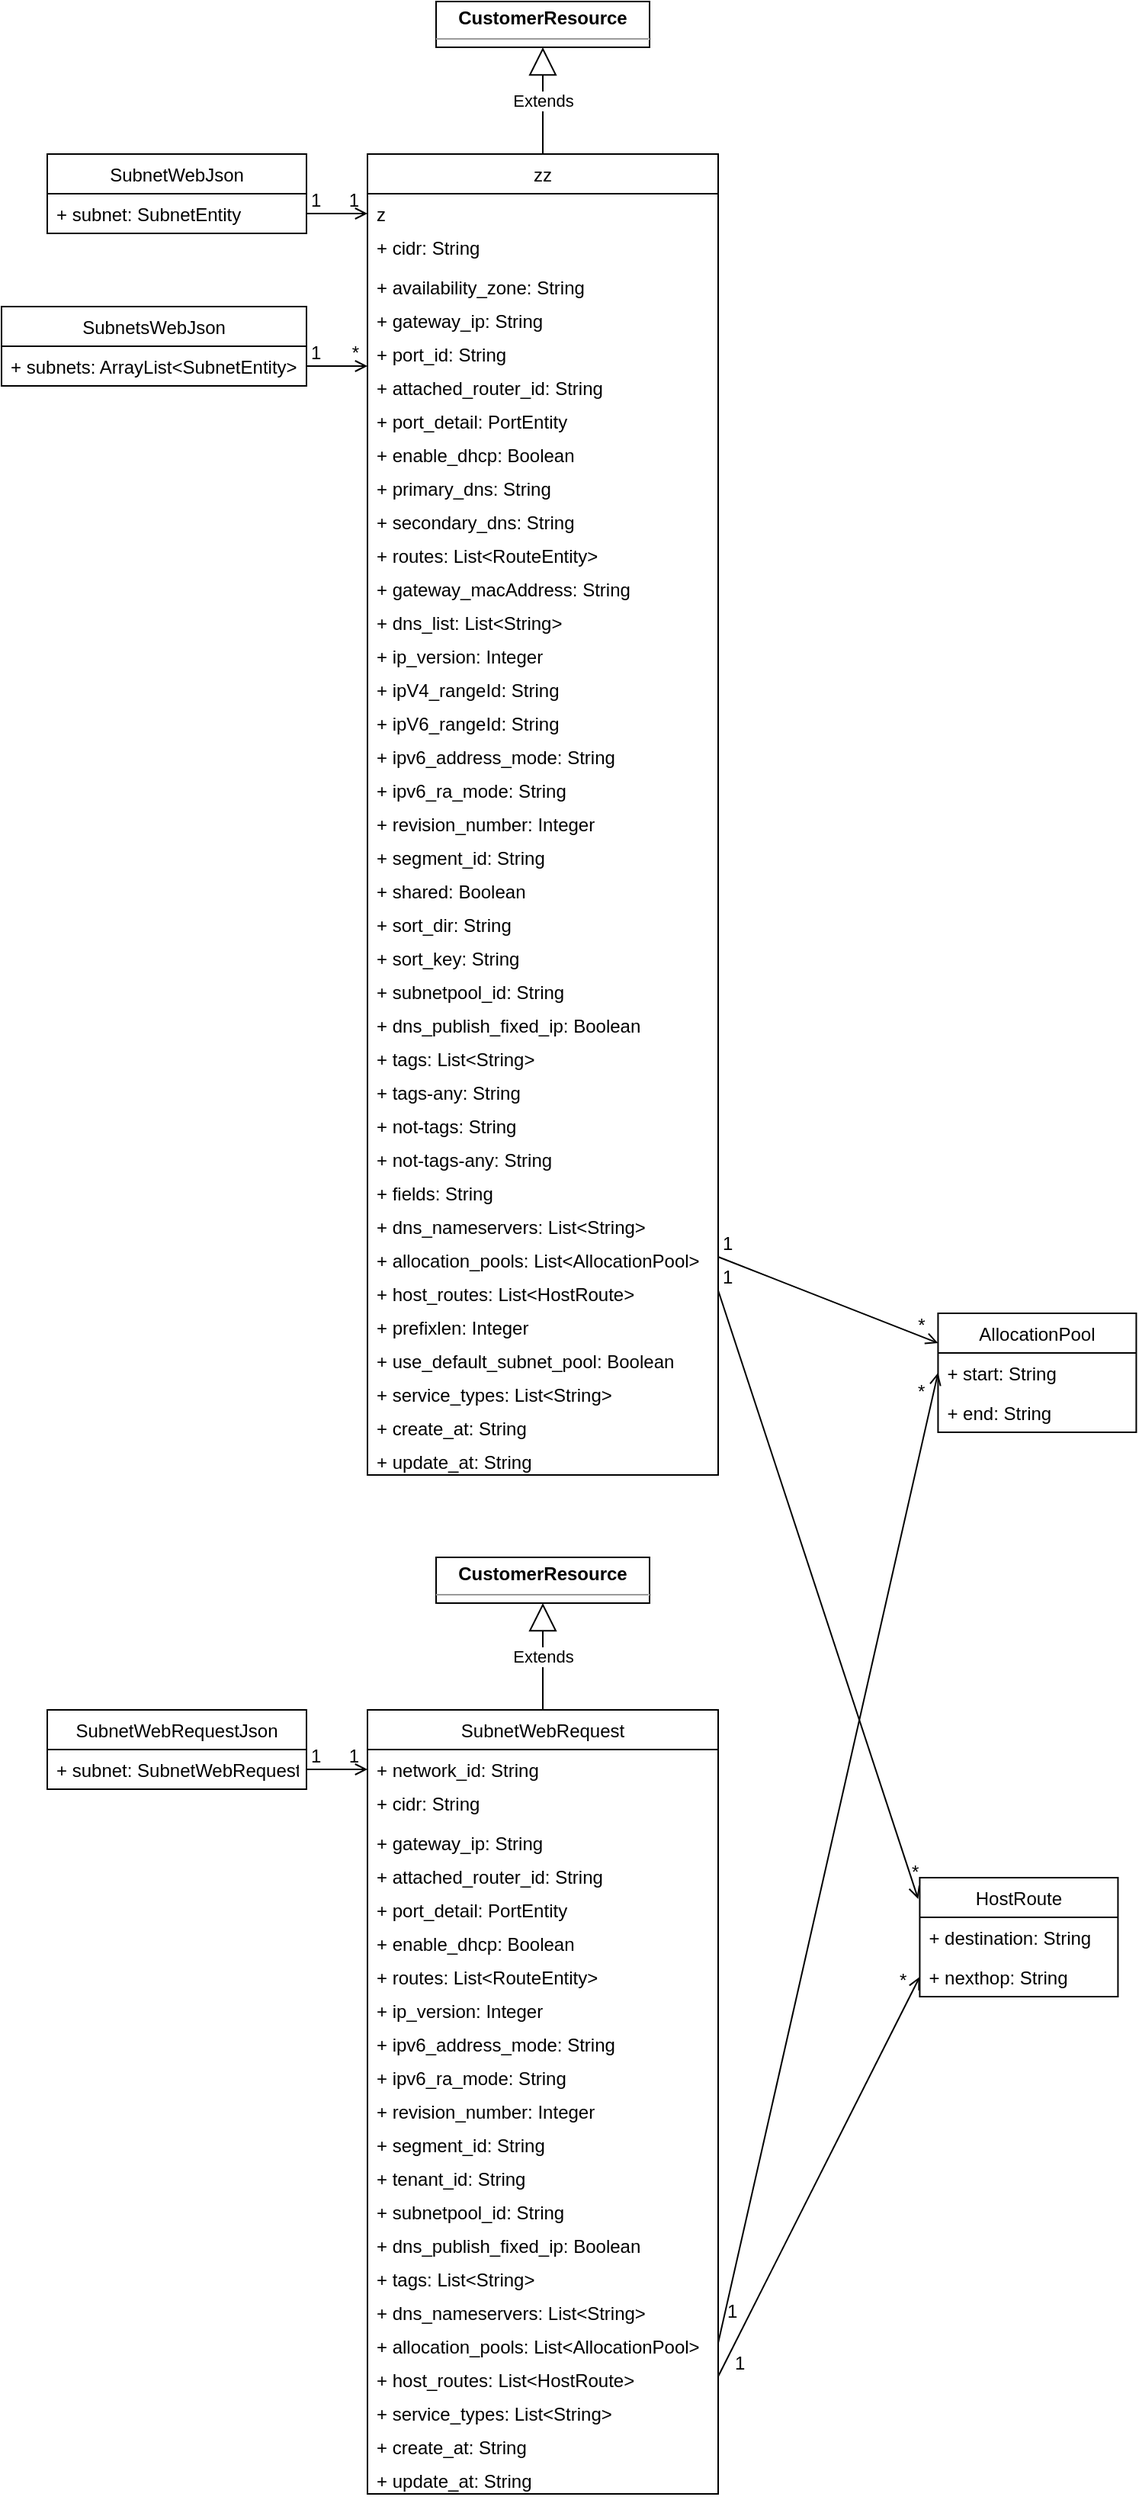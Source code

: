 <mxfile version="13.8.7" type="github">
  <diagram id="juzcoO5aMXoIAjG5bAuT" name="Page-1">
    <mxGraphModel dx="728" dy="665" grid="1" gridSize="10" guides="1" tooltips="1" connect="1" arrows="1" fold="1" page="1" pageScale="1" pageWidth="850" pageHeight="1100" math="0" shadow="0">
      <root>
        <mxCell id="0" />
        <mxCell id="1" parent="0" />
        <mxCell id="K4UiaTiZzuQG-6o3cde9-1" value="zz" style="swimlane;fontStyle=0;childLayout=stackLayout;horizontal=1;startSize=26;fillColor=none;horizontalStack=0;resizeParent=1;resizeParentMax=0;resizeLast=0;collapsible=1;marginBottom=0;" parent="1" vertex="1">
          <mxGeometry x="290" y="120" width="230" height="866" as="geometry">
            <mxRectangle x="290" y="120" width="80" height="26" as="alternateBounds" />
          </mxGeometry>
        </mxCell>
        <mxCell id="K4UiaTiZzuQG-6o3cde9-4" value="z" style="text;strokeColor=none;fillColor=none;align=left;verticalAlign=top;spacingLeft=4;spacingRight=4;overflow=hidden;rotatable=0;points=[[0,0.5],[1,0.5]];portConstraint=eastwest;" parent="K4UiaTiZzuQG-6o3cde9-1" vertex="1">
          <mxGeometry y="26" width="230" height="22" as="geometry" />
        </mxCell>
        <mxCell id="K4UiaTiZzuQG-6o3cde9-2" value="+ cidr: String" style="text;strokeColor=none;fillColor=none;align=left;verticalAlign=top;spacingLeft=4;spacingRight=4;overflow=hidden;rotatable=0;points=[[0,0.5],[1,0.5]];portConstraint=eastwest;" parent="K4UiaTiZzuQG-6o3cde9-1" vertex="1">
          <mxGeometry y="48" width="230" height="26" as="geometry" />
        </mxCell>
        <mxCell id="K4UiaTiZzuQG-6o3cde9-18" value="+ availability_zone: String&#xa;" style="text;strokeColor=none;fillColor=none;align=left;verticalAlign=top;spacingLeft=4;spacingRight=4;overflow=hidden;rotatable=0;points=[[0,0.5],[1,0.5]];portConstraint=eastwest;" parent="K4UiaTiZzuQG-6o3cde9-1" vertex="1">
          <mxGeometry y="74" width="230" height="22" as="geometry" />
        </mxCell>
        <mxCell id="K4UiaTiZzuQG-6o3cde9-17" value="+ gateway_ip: String&#xa;" style="text;strokeColor=none;fillColor=none;align=left;verticalAlign=top;spacingLeft=4;spacingRight=4;overflow=hidden;rotatable=0;points=[[0,0.5],[1,0.5]];portConstraint=eastwest;" parent="K4UiaTiZzuQG-6o3cde9-1" vertex="1">
          <mxGeometry y="96" width="230" height="22" as="geometry" />
        </mxCell>
        <mxCell id="K4UiaTiZzuQG-6o3cde9-5" value="+ port_id: String&#xa;" style="text;strokeColor=none;fillColor=none;align=left;verticalAlign=top;spacingLeft=4;spacingRight=4;overflow=hidden;rotatable=0;points=[[0,0.5],[1,0.5]];portConstraint=eastwest;" parent="K4UiaTiZzuQG-6o3cde9-1" vertex="1">
          <mxGeometry y="118" width="230" height="22" as="geometry" />
        </mxCell>
        <mxCell id="K4UiaTiZzuQG-6o3cde9-6" value="+ attached_router_id: String&#xa;" style="text;strokeColor=none;fillColor=none;align=left;verticalAlign=top;spacingLeft=4;spacingRight=4;overflow=hidden;rotatable=0;points=[[0,0.5],[1,0.5]];portConstraint=eastwest;" parent="K4UiaTiZzuQG-6o3cde9-1" vertex="1">
          <mxGeometry y="140" width="230" height="22" as="geometry" />
        </mxCell>
        <mxCell id="K4UiaTiZzuQG-6o3cde9-7" value="+ port_detail: PortEntity&#xa;" style="text;strokeColor=none;fillColor=none;align=left;verticalAlign=top;spacingLeft=4;spacingRight=4;overflow=hidden;rotatable=0;points=[[0,0.5],[1,0.5]];portConstraint=eastwest;" parent="K4UiaTiZzuQG-6o3cde9-1" vertex="1">
          <mxGeometry y="162" width="230" height="22" as="geometry" />
        </mxCell>
        <mxCell id="K4UiaTiZzuQG-6o3cde9-19" value="+ enable_dhcp: Boolean&#xa;" style="text;strokeColor=none;fillColor=none;align=left;verticalAlign=top;spacingLeft=4;spacingRight=4;overflow=hidden;rotatable=0;points=[[0,0.5],[1,0.5]];portConstraint=eastwest;" parent="K4UiaTiZzuQG-6o3cde9-1" vertex="1">
          <mxGeometry y="184" width="230" height="22" as="geometry" />
        </mxCell>
        <mxCell id="K4UiaTiZzuQG-6o3cde9-8" value="+ primary_dns: String&#xa;" style="text;strokeColor=none;fillColor=none;align=left;verticalAlign=top;spacingLeft=4;spacingRight=4;overflow=hidden;rotatable=0;points=[[0,0.5],[1,0.5]];portConstraint=eastwest;" parent="K4UiaTiZzuQG-6o3cde9-1" vertex="1">
          <mxGeometry y="206" width="230" height="22" as="geometry" />
        </mxCell>
        <mxCell id="K4UiaTiZzuQG-6o3cde9-9" value="+ secondary_dns: String&#xa;" style="text;strokeColor=none;fillColor=none;align=left;verticalAlign=top;spacingLeft=4;spacingRight=4;overflow=hidden;rotatable=0;points=[[0,0.5],[1,0.5]];portConstraint=eastwest;" parent="K4UiaTiZzuQG-6o3cde9-1" vertex="1">
          <mxGeometry y="228" width="230" height="22" as="geometry" />
        </mxCell>
        <mxCell id="K4UiaTiZzuQG-6o3cde9-10" value="+ routes: List&lt;RouteEntity&gt;&#xa;" style="text;strokeColor=none;fillColor=none;align=left;verticalAlign=top;spacingLeft=4;spacingRight=4;overflow=hidden;rotatable=0;points=[[0,0.5],[1,0.5]];portConstraint=eastwest;" parent="K4UiaTiZzuQG-6o3cde9-1" vertex="1">
          <mxGeometry y="250" width="230" height="22" as="geometry" />
        </mxCell>
        <mxCell id="K4UiaTiZzuQG-6o3cde9-11" value="+ gateway_macAddress: String&#xa;" style="text;strokeColor=none;fillColor=none;align=left;verticalAlign=top;spacingLeft=4;spacingRight=4;overflow=hidden;rotatable=0;points=[[0,0.5],[1,0.5]];portConstraint=eastwest;" parent="K4UiaTiZzuQG-6o3cde9-1" vertex="1">
          <mxGeometry y="272" width="230" height="22" as="geometry" />
        </mxCell>
        <mxCell id="K4UiaTiZzuQG-6o3cde9-12" value="+ dns_list: List&lt;String&gt;" style="text;strokeColor=none;fillColor=none;align=left;verticalAlign=top;spacingLeft=4;spacingRight=4;overflow=hidden;rotatable=0;points=[[0,0.5],[1,0.5]];portConstraint=eastwest;" parent="K4UiaTiZzuQG-6o3cde9-1" vertex="1">
          <mxGeometry y="294" width="230" height="22" as="geometry" />
        </mxCell>
        <mxCell id="K4UiaTiZzuQG-6o3cde9-13" value="+ ip_version: Integer&#xa;" style="text;strokeColor=none;fillColor=none;align=left;verticalAlign=top;spacingLeft=4;spacingRight=4;overflow=hidden;rotatable=0;points=[[0,0.5],[1,0.5]];portConstraint=eastwest;" parent="K4UiaTiZzuQG-6o3cde9-1" vertex="1">
          <mxGeometry y="316" width="230" height="22" as="geometry" />
        </mxCell>
        <mxCell id="K4UiaTiZzuQG-6o3cde9-14" value="+ ipV4_rangeId: String&#xa;" style="text;strokeColor=none;fillColor=none;align=left;verticalAlign=top;spacingLeft=4;spacingRight=4;overflow=hidden;rotatable=0;points=[[0,0.5],[1,0.5]];portConstraint=eastwest;" parent="K4UiaTiZzuQG-6o3cde9-1" vertex="1">
          <mxGeometry y="338" width="230" height="22" as="geometry" />
        </mxCell>
        <mxCell id="K4UiaTiZzuQG-6o3cde9-15" value="+ ipV6_rangeId: String&#xa;" style="text;strokeColor=none;fillColor=none;align=left;verticalAlign=top;spacingLeft=4;spacingRight=4;overflow=hidden;rotatable=0;points=[[0,0.5],[1,0.5]];portConstraint=eastwest;" parent="K4UiaTiZzuQG-6o3cde9-1" vertex="1">
          <mxGeometry y="360" width="230" height="22" as="geometry" />
        </mxCell>
        <mxCell id="K4UiaTiZzuQG-6o3cde9-16" value="+ ipv6_address_mode: String&#xa;" style="text;strokeColor=none;fillColor=none;align=left;verticalAlign=top;spacingLeft=4;spacingRight=4;overflow=hidden;rotatable=0;points=[[0,0.5],[1,0.5]];portConstraint=eastwest;" parent="K4UiaTiZzuQG-6o3cde9-1" vertex="1">
          <mxGeometry y="382" width="230" height="22" as="geometry" />
        </mxCell>
        <mxCell id="K4UiaTiZzuQG-6o3cde9-20" value="+ ipv6_ra_mode: String&#xa;" style="text;strokeColor=none;fillColor=none;align=left;verticalAlign=top;spacingLeft=4;spacingRight=4;overflow=hidden;rotatable=0;points=[[0,0.5],[1,0.5]];portConstraint=eastwest;" parent="K4UiaTiZzuQG-6o3cde9-1" vertex="1">
          <mxGeometry y="404" width="230" height="22" as="geometry" />
        </mxCell>
        <mxCell id="K4UiaTiZzuQG-6o3cde9-21" value="+ revision_number: Integer&#xa;" style="text;strokeColor=none;fillColor=none;align=left;verticalAlign=top;spacingLeft=4;spacingRight=4;overflow=hidden;rotatable=0;points=[[0,0.5],[1,0.5]];portConstraint=eastwest;" parent="K4UiaTiZzuQG-6o3cde9-1" vertex="1">
          <mxGeometry y="426" width="230" height="22" as="geometry" />
        </mxCell>
        <mxCell id="K4UiaTiZzuQG-6o3cde9-26" value="+ segment_id: String&#xa;" style="text;strokeColor=none;fillColor=none;align=left;verticalAlign=top;spacingLeft=4;spacingRight=4;overflow=hidden;rotatable=0;points=[[0,0.5],[1,0.5]];portConstraint=eastwest;" parent="K4UiaTiZzuQG-6o3cde9-1" vertex="1">
          <mxGeometry y="448" width="230" height="22" as="geometry" />
        </mxCell>
        <mxCell id="K4UiaTiZzuQG-6o3cde9-25" value="+ shared: Boolean&#xa;" style="text;strokeColor=none;fillColor=none;align=left;verticalAlign=top;spacingLeft=4;spacingRight=4;overflow=hidden;rotatable=0;points=[[0,0.5],[1,0.5]];portConstraint=eastwest;" parent="K4UiaTiZzuQG-6o3cde9-1" vertex="1">
          <mxGeometry y="470" width="230" height="22" as="geometry" />
        </mxCell>
        <mxCell id="K4UiaTiZzuQG-6o3cde9-27" value="+ sort_dir: String" style="text;strokeColor=none;fillColor=none;align=left;verticalAlign=top;spacingLeft=4;spacingRight=4;overflow=hidden;rotatable=0;points=[[0,0.5],[1,0.5]];portConstraint=eastwest;" parent="K4UiaTiZzuQG-6o3cde9-1" vertex="1">
          <mxGeometry y="492" width="230" height="22" as="geometry" />
        </mxCell>
        <mxCell id="xZllou36-TDd7HDFL2I0-1" value="+ sort_key: String" style="text;strokeColor=none;fillColor=none;align=left;verticalAlign=top;spacingLeft=4;spacingRight=4;overflow=hidden;rotatable=0;points=[[0,0.5],[1,0.5]];portConstraint=eastwest;" vertex="1" parent="K4UiaTiZzuQG-6o3cde9-1">
          <mxGeometry y="514" width="230" height="22" as="geometry" />
        </mxCell>
        <mxCell id="K4UiaTiZzuQG-6o3cde9-28" value="+ subnetpool_id: String" style="text;strokeColor=none;fillColor=none;align=left;verticalAlign=top;spacingLeft=4;spacingRight=4;overflow=hidden;rotatable=0;points=[[0,0.5],[1,0.5]];portConstraint=eastwest;" parent="K4UiaTiZzuQG-6o3cde9-1" vertex="1">
          <mxGeometry y="536" width="230" height="22" as="geometry" />
        </mxCell>
        <mxCell id="xZllou36-TDd7HDFL2I0-2" value="+ dns_publish_fixed_ip: Boolean&#xa;" style="text;strokeColor=none;fillColor=none;align=left;verticalAlign=top;spacingLeft=4;spacingRight=4;overflow=hidden;rotatable=0;points=[[0,0.5],[1,0.5]];portConstraint=eastwest;" vertex="1" parent="K4UiaTiZzuQG-6o3cde9-1">
          <mxGeometry y="558" width="230" height="22" as="geometry" />
        </mxCell>
        <mxCell id="K4UiaTiZzuQG-6o3cde9-22" value="+ tags: List&lt;String&gt;&#xa;" style="text;strokeColor=none;fillColor=none;align=left;verticalAlign=top;spacingLeft=4;spacingRight=4;overflow=hidden;rotatable=0;points=[[0,0.5],[1,0.5]];portConstraint=eastwest;" parent="K4UiaTiZzuQG-6o3cde9-1" vertex="1">
          <mxGeometry y="580" width="230" height="22" as="geometry" />
        </mxCell>
        <mxCell id="xZllou36-TDd7HDFL2I0-3" value="+ tags-any: String&#xa;" style="text;strokeColor=none;fillColor=none;align=left;verticalAlign=top;spacingLeft=4;spacingRight=4;overflow=hidden;rotatable=0;points=[[0,0.5],[1,0.5]];portConstraint=eastwest;" vertex="1" parent="K4UiaTiZzuQG-6o3cde9-1">
          <mxGeometry y="602" width="230" height="22" as="geometry" />
        </mxCell>
        <mxCell id="xZllou36-TDd7HDFL2I0-4" value="+ not-tags: String&#xa;" style="text;strokeColor=none;fillColor=none;align=left;verticalAlign=top;spacingLeft=4;spacingRight=4;overflow=hidden;rotatable=0;points=[[0,0.5],[1,0.5]];portConstraint=eastwest;" vertex="1" parent="K4UiaTiZzuQG-6o3cde9-1">
          <mxGeometry y="624" width="230" height="22" as="geometry" />
        </mxCell>
        <mxCell id="xZllou36-TDd7HDFL2I0-5" value="+ not-tags-any: String&#xa;" style="text;strokeColor=none;fillColor=none;align=left;verticalAlign=top;spacingLeft=4;spacingRight=4;overflow=hidden;rotatable=0;points=[[0,0.5],[1,0.5]];portConstraint=eastwest;" vertex="1" parent="K4UiaTiZzuQG-6o3cde9-1">
          <mxGeometry y="646" width="230" height="22" as="geometry" />
        </mxCell>
        <mxCell id="xZllou36-TDd7HDFL2I0-6" value="+ fields: String&#xa;" style="text;strokeColor=none;fillColor=none;align=left;verticalAlign=top;spacingLeft=4;spacingRight=4;overflow=hidden;rotatable=0;points=[[0,0.5],[1,0.5]];portConstraint=eastwest;" vertex="1" parent="K4UiaTiZzuQG-6o3cde9-1">
          <mxGeometry y="668" width="230" height="22" as="geometry" />
        </mxCell>
        <mxCell id="xZllou36-TDd7HDFL2I0-7" value="+ dns_nameservers: List&lt;String&gt;&#xa;" style="text;strokeColor=none;fillColor=none;align=left;verticalAlign=top;spacingLeft=4;spacingRight=4;overflow=hidden;rotatable=0;points=[[0,0.5],[1,0.5]];portConstraint=eastwest;" vertex="1" parent="K4UiaTiZzuQG-6o3cde9-1">
          <mxGeometry y="690" width="230" height="22" as="geometry" />
        </mxCell>
        <mxCell id="xZllou36-TDd7HDFL2I0-8" value="+ allocation_pools: List&lt;AllocationPool&gt;&#xa;" style="text;strokeColor=none;fillColor=none;align=left;verticalAlign=top;spacingLeft=4;spacingRight=4;overflow=hidden;rotatable=0;points=[[0,0.5],[1,0.5]];portConstraint=eastwest;" vertex="1" parent="K4UiaTiZzuQG-6o3cde9-1">
          <mxGeometry y="712" width="230" height="22" as="geometry" />
        </mxCell>
        <mxCell id="xZllou36-TDd7HDFL2I0-9" value="+ host_routes: List&lt;HostRoute&gt;&#xa;" style="text;strokeColor=none;fillColor=none;align=left;verticalAlign=top;spacingLeft=4;spacingRight=4;overflow=hidden;rotatable=0;points=[[0,0.5],[1,0.5]];portConstraint=eastwest;" vertex="1" parent="K4UiaTiZzuQG-6o3cde9-1">
          <mxGeometry y="734" width="230" height="22" as="geometry" />
        </mxCell>
        <mxCell id="xZllou36-TDd7HDFL2I0-10" value="+ prefixlen: Integer&#xa;" style="text;strokeColor=none;fillColor=none;align=left;verticalAlign=top;spacingLeft=4;spacingRight=4;overflow=hidden;rotatable=0;points=[[0,0.5],[1,0.5]];portConstraint=eastwest;" vertex="1" parent="K4UiaTiZzuQG-6o3cde9-1">
          <mxGeometry y="756" width="230" height="22" as="geometry" />
        </mxCell>
        <mxCell id="xZllou36-TDd7HDFL2I0-11" value="+ use_default_subnet_pool: Boolean&#xa;" style="text;strokeColor=none;fillColor=none;align=left;verticalAlign=top;spacingLeft=4;spacingRight=4;overflow=hidden;rotatable=0;points=[[0,0.5],[1,0.5]];portConstraint=eastwest;" vertex="1" parent="K4UiaTiZzuQG-6o3cde9-1">
          <mxGeometry y="778" width="230" height="22" as="geometry" />
        </mxCell>
        <mxCell id="xZllou36-TDd7HDFL2I0-12" value="+ service_types: List&lt;String&gt;&#xa;" style="text;strokeColor=none;fillColor=none;align=left;verticalAlign=top;spacingLeft=4;spacingRight=4;overflow=hidden;rotatable=0;points=[[0,0.5],[1,0.5]];portConstraint=eastwest;" vertex="1" parent="K4UiaTiZzuQG-6o3cde9-1">
          <mxGeometry y="800" width="230" height="22" as="geometry" />
        </mxCell>
        <mxCell id="K4UiaTiZzuQG-6o3cde9-23" value="+ create_at: String&#xa;" style="text;strokeColor=none;fillColor=none;align=left;verticalAlign=top;spacingLeft=4;spacingRight=4;overflow=hidden;rotatable=0;points=[[0,0.5],[1,0.5]];portConstraint=eastwest;" parent="K4UiaTiZzuQG-6o3cde9-1" vertex="1">
          <mxGeometry y="822" width="230" height="22" as="geometry" />
        </mxCell>
        <mxCell id="K4UiaTiZzuQG-6o3cde9-24" value="+ update_at: String&#xa;" style="text;strokeColor=none;fillColor=none;align=left;verticalAlign=top;spacingLeft=4;spacingRight=4;overflow=hidden;rotatable=0;points=[[0,0.5],[1,0.5]];portConstraint=eastwest;" parent="K4UiaTiZzuQG-6o3cde9-1" vertex="1">
          <mxGeometry y="844" width="230" height="22" as="geometry" />
        </mxCell>
        <mxCell id="K4UiaTiZzuQG-6o3cde9-29" value="AllocationPool" style="swimlane;fontStyle=0;childLayout=stackLayout;horizontal=1;startSize=26;fillColor=none;horizontalStack=0;resizeParent=1;resizeParentMax=0;resizeLast=0;collapsible=1;marginBottom=0;" parent="1" vertex="1">
          <mxGeometry x="664.21" y="880" width="130" height="78" as="geometry">
            <mxRectangle x="530" y="300" width="130" height="26" as="alternateBounds" />
          </mxGeometry>
        </mxCell>
        <mxCell id="K4UiaTiZzuQG-6o3cde9-30" value="+ start: String" style="text;strokeColor=none;fillColor=none;align=left;verticalAlign=top;spacingLeft=4;spacingRight=4;overflow=hidden;rotatable=0;points=[[0,0.5],[1,0.5]];portConstraint=eastwest;" parent="K4UiaTiZzuQG-6o3cde9-29" vertex="1">
          <mxGeometry y="26" width="130" height="26" as="geometry" />
        </mxCell>
        <mxCell id="K4UiaTiZzuQG-6o3cde9-31" value="+ end: String" style="text;strokeColor=none;fillColor=none;align=left;verticalAlign=top;spacingLeft=4;spacingRight=4;overflow=hidden;rotatable=0;points=[[0,0.5],[1,0.5]];portConstraint=eastwest;" parent="K4UiaTiZzuQG-6o3cde9-29" vertex="1">
          <mxGeometry y="52" width="130" height="26" as="geometry" />
        </mxCell>
        <mxCell id="K4UiaTiZzuQG-6o3cde9-33" value="Extends" style="endArrow=block;endSize=16;endFill=0;html=1;exitX=0.5;exitY=0;exitDx=0;exitDy=0;entryX=0.5;entryY=1;entryDx=0;entryDy=0;" parent="1" source="K4UiaTiZzuQG-6o3cde9-1" edge="1" target="K4UiaTiZzuQG-6o3cde9-47">
          <mxGeometry width="160" relative="1" as="geometry">
            <mxPoint x="300" y="30" as="sourcePoint" />
            <mxPoint x="405" y="40" as="targetPoint" />
          </mxGeometry>
        </mxCell>
        <mxCell id="K4UiaTiZzuQG-6o3cde9-37" value="SubnetWebJson" style="swimlane;fontStyle=0;childLayout=stackLayout;horizontal=1;startSize=26;fillColor=none;horizontalStack=0;resizeParent=1;resizeParentMax=0;resizeLast=0;collapsible=1;marginBottom=0;" parent="1" vertex="1">
          <mxGeometry x="80" y="120" width="170" height="52" as="geometry" />
        </mxCell>
        <mxCell id="K4UiaTiZzuQG-6o3cde9-38" value="+ subnet: SubnetEntity" style="text;strokeColor=none;fillColor=none;align=left;verticalAlign=top;spacingLeft=4;spacingRight=4;overflow=hidden;rotatable=0;points=[[0,0.5],[1,0.5]];portConstraint=eastwest;" parent="K4UiaTiZzuQG-6o3cde9-37" vertex="1">
          <mxGeometry y="26" width="170" height="26" as="geometry" />
        </mxCell>
        <mxCell id="K4UiaTiZzuQG-6o3cde9-39" value="" style="endArrow=open;shadow=0;strokeWidth=1;rounded=0;endFill=1;edgeStyle=elbowEdgeStyle;elbow=vertical;" parent="1" source="K4UiaTiZzuQG-6o3cde9-38" target="K4UiaTiZzuQG-6o3cde9-1" edge="1">
          <mxGeometry x="0.5" y="41" relative="1" as="geometry">
            <mxPoint x="160" y="200" as="sourcePoint" />
            <mxPoint x="260" y="200" as="targetPoint" />
            <mxPoint x="-40" y="32" as="offset" />
            <Array as="points">
              <mxPoint x="260" y="159" />
              <mxPoint x="250" y="180" />
              <mxPoint x="270" y="159" />
              <mxPoint x="260" y="139" />
              <mxPoint x="280" y="85" />
            </Array>
          </mxGeometry>
        </mxCell>
        <mxCell id="K4UiaTiZzuQG-6o3cde9-40" value="1" style="resizable=0;align=left;verticalAlign=bottom;labelBackgroundColor=none;fontSize=12;" parent="K4UiaTiZzuQG-6o3cde9-39" connectable="0" vertex="1">
          <mxGeometry x="-1" relative="1" as="geometry">
            <mxPoint x="1" as="offset" />
          </mxGeometry>
        </mxCell>
        <mxCell id="K4UiaTiZzuQG-6o3cde9-41" value="1" style="resizable=0;align=right;verticalAlign=bottom;labelBackgroundColor=none;fontSize=12;" parent="K4UiaTiZzuQG-6o3cde9-39" connectable="0" vertex="1">
          <mxGeometry x="1" relative="1" as="geometry">
            <mxPoint x="-4" as="offset" />
          </mxGeometry>
        </mxCell>
        <mxCell id="K4UiaTiZzuQG-6o3cde9-47" value="&lt;p style=&quot;margin: 0px ; margin-top: 4px ; text-align: center&quot;&gt;&lt;b&gt;CustomerResource&lt;/b&gt;&lt;/p&gt;&lt;hr size=&quot;1&quot;&gt;&lt;div style=&quot;height: 2px&quot;&gt;&lt;/div&gt;" style="verticalAlign=top;align=left;overflow=fill;fontSize=12;fontFamily=Helvetica;html=1;" parent="1" vertex="1">
          <mxGeometry x="335" y="20" width="140" height="30" as="geometry" />
        </mxCell>
        <mxCell id="K4UiaTiZzuQG-6o3cde9-48" value="SubnetsWebJson" style="swimlane;fontStyle=0;childLayout=stackLayout;horizontal=1;startSize=26;fillColor=none;horizontalStack=0;resizeParent=1;resizeParentMax=0;resizeLast=0;collapsible=1;marginBottom=0;" parent="1" vertex="1">
          <mxGeometry x="50" y="220" width="200" height="52" as="geometry" />
        </mxCell>
        <mxCell id="K4UiaTiZzuQG-6o3cde9-49" value="+ subnets: ArrayList&lt;SubnetEntity&gt;" style="text;strokeColor=none;fillColor=none;align=left;verticalAlign=top;spacingLeft=4;spacingRight=4;overflow=hidden;rotatable=0;points=[[0,0.5],[1,0.5]];portConstraint=eastwest;" parent="K4UiaTiZzuQG-6o3cde9-48" vertex="1">
          <mxGeometry y="26" width="200" height="26" as="geometry" />
        </mxCell>
        <mxCell id="xZllou36-TDd7HDFL2I0-13" value="" style="endArrow=open;shadow=0;strokeWidth=1;rounded=0;endFill=1;edgeStyle=elbowEdgeStyle;elbow=vertical;" edge="1" parent="1" source="K4UiaTiZzuQG-6o3cde9-49" target="K4UiaTiZzuQG-6o3cde9-1">
          <mxGeometry x="0.5" y="41" relative="1" as="geometry">
            <mxPoint x="260" y="169" as="sourcePoint" />
            <mxPoint x="300" y="169" as="targetPoint" />
            <mxPoint x="-40" y="32" as="offset" />
            <Array as="points">
              <mxPoint x="280" y="259" />
              <mxPoint x="260" y="190" />
              <mxPoint x="280" y="169" />
              <mxPoint x="270" y="149" />
              <mxPoint x="290" y="95" />
            </Array>
          </mxGeometry>
        </mxCell>
        <mxCell id="xZllou36-TDd7HDFL2I0-14" value="1" style="resizable=0;align=left;verticalAlign=bottom;labelBackgroundColor=none;fontSize=12;" connectable="0" vertex="1" parent="xZllou36-TDd7HDFL2I0-13">
          <mxGeometry x="-1" relative="1" as="geometry">
            <mxPoint x="1" as="offset" />
          </mxGeometry>
        </mxCell>
        <mxCell id="xZllou36-TDd7HDFL2I0-15" value="*" style="resizable=0;align=right;verticalAlign=bottom;labelBackgroundColor=none;fontSize=12;" connectable="0" vertex="1" parent="xZllou36-TDd7HDFL2I0-13">
          <mxGeometry x="1" relative="1" as="geometry">
            <mxPoint x="-4" as="offset" />
          </mxGeometry>
        </mxCell>
        <mxCell id="xZllou36-TDd7HDFL2I0-16" value="" style="endArrow=open;shadow=0;strokeWidth=1;rounded=0;endFill=1;elbow=vertical;exitX=1;exitY=0.5;exitDx=0;exitDy=0;entryX=0;entryY=0.25;entryDx=0;entryDy=0;" edge="1" parent="1" source="xZllou36-TDd7HDFL2I0-8" target="K4UiaTiZzuQG-6o3cde9-29">
          <mxGeometry x="0.5" y="41" relative="1" as="geometry">
            <mxPoint x="530" y="870" as="sourcePoint" />
            <mxPoint x="570" y="870" as="targetPoint" />
            <mxPoint x="-40" y="32" as="offset" />
          </mxGeometry>
        </mxCell>
        <mxCell id="xZllou36-TDd7HDFL2I0-17" value="1" style="resizable=0;align=left;verticalAlign=bottom;labelBackgroundColor=none;fontSize=12;" connectable="0" vertex="1" parent="xZllou36-TDd7HDFL2I0-16">
          <mxGeometry x="-1" relative="1" as="geometry">
            <mxPoint x="1" as="offset" />
          </mxGeometry>
        </mxCell>
        <mxCell id="xZllou36-TDd7HDFL2I0-18" value="*" style="resizable=0;align=right;verticalAlign=bottom;labelBackgroundColor=none;fontSize=12;" connectable="0" vertex="1" parent="xZllou36-TDd7HDFL2I0-16">
          <mxGeometry x="1" relative="1" as="geometry">
            <mxPoint x="-7" y="-3" as="offset" />
          </mxGeometry>
        </mxCell>
        <mxCell id="xZllou36-TDd7HDFL2I0-19" value="HostRoute" style="swimlane;fontStyle=0;childLayout=stackLayout;horizontal=1;startSize=26;fillColor=none;horizontalStack=0;resizeParent=1;resizeParentMax=0;resizeLast=0;collapsible=1;marginBottom=0;" vertex="1" parent="1">
          <mxGeometry x="652.21" y="1250" width="130" height="78" as="geometry">
            <mxRectangle x="530" y="300" width="130" height="26" as="alternateBounds" />
          </mxGeometry>
        </mxCell>
        <mxCell id="xZllou36-TDd7HDFL2I0-20" value="+ destination: String" style="text;strokeColor=none;fillColor=none;align=left;verticalAlign=top;spacingLeft=4;spacingRight=4;overflow=hidden;rotatable=0;points=[[0,0.5],[1,0.5]];portConstraint=eastwest;" vertex="1" parent="xZllou36-TDd7HDFL2I0-19">
          <mxGeometry y="26" width="130" height="26" as="geometry" />
        </mxCell>
        <mxCell id="xZllou36-TDd7HDFL2I0-21" value="+ nexthop: String" style="text;strokeColor=none;fillColor=none;align=left;verticalAlign=top;spacingLeft=4;spacingRight=4;overflow=hidden;rotatable=0;points=[[0,0.5],[1,0.5]];portConstraint=eastwest;" vertex="1" parent="xZllou36-TDd7HDFL2I0-19">
          <mxGeometry y="52" width="130" height="26" as="geometry" />
        </mxCell>
        <mxCell id="xZllou36-TDd7HDFL2I0-22" value="" style="endArrow=open;shadow=0;strokeWidth=1;rounded=0;endFill=1;elbow=vertical;entryX=-0.008;entryY=0.179;entryDx=0;entryDy=0;entryPerimeter=0;exitX=1;exitY=0.5;exitDx=0;exitDy=0;" edge="1" parent="1" target="xZllou36-TDd7HDFL2I0-19" source="xZllou36-TDd7HDFL2I0-9">
          <mxGeometry x="0.5" y="41" relative="1" as="geometry">
            <mxPoint x="520" y="941" as="sourcePoint" />
            <mxPoint x="570" y="968" as="targetPoint" />
            <mxPoint x="-40" y="32" as="offset" />
          </mxGeometry>
        </mxCell>
        <mxCell id="xZllou36-TDd7HDFL2I0-23" value="1" style="resizable=0;align=left;verticalAlign=bottom;labelBackgroundColor=none;fontSize=12;" connectable="0" vertex="1" parent="xZllou36-TDd7HDFL2I0-22">
          <mxGeometry x="-1" relative="1" as="geometry">
            <mxPoint x="1" as="offset" />
          </mxGeometry>
        </mxCell>
        <mxCell id="xZllou36-TDd7HDFL2I0-24" value="*" style="resizable=0;align=right;verticalAlign=bottom;labelBackgroundColor=none;fontSize=12;" connectable="0" vertex="1" parent="xZllou36-TDd7HDFL2I0-22">
          <mxGeometry x="1" relative="1" as="geometry">
            <mxPoint x="2" y="-9" as="offset" />
          </mxGeometry>
        </mxCell>
        <mxCell id="xZllou36-TDd7HDFL2I0-35" value="Extends" style="endArrow=block;endSize=16;endFill=0;html=1;exitX=0.5;exitY=0;exitDx=0;exitDy=0;entryX=0.5;entryY=1;entryDx=0;entryDy=0;" edge="1" parent="1" target="xZllou36-TDd7HDFL2I0-41">
          <mxGeometry width="160" relative="1" as="geometry">
            <mxPoint x="405" y="1140" as="sourcePoint" />
            <mxPoint x="405" y="1060" as="targetPoint" />
          </mxGeometry>
        </mxCell>
        <mxCell id="xZllou36-TDd7HDFL2I0-36" value="SubnetWebRequestJson" style="swimlane;fontStyle=0;childLayout=stackLayout;horizontal=1;startSize=26;fillColor=none;horizontalStack=0;resizeParent=1;resizeParentMax=0;resizeLast=0;collapsible=1;marginBottom=0;" vertex="1" parent="1">
          <mxGeometry x="80" y="1140" width="170" height="52" as="geometry" />
        </mxCell>
        <mxCell id="xZllou36-TDd7HDFL2I0-37" value="+ subnet: SubnetWebRequest" style="text;strokeColor=none;fillColor=none;align=left;verticalAlign=top;spacingLeft=4;spacingRight=4;overflow=hidden;rotatable=0;points=[[0,0.5],[1,0.5]];portConstraint=eastwest;" vertex="1" parent="xZllou36-TDd7HDFL2I0-36">
          <mxGeometry y="26" width="170" height="26" as="geometry" />
        </mxCell>
        <mxCell id="xZllou36-TDd7HDFL2I0-38" value="" style="endArrow=open;shadow=0;strokeWidth=1;rounded=0;endFill=1;edgeStyle=elbowEdgeStyle;elbow=vertical;" edge="1" parent="1" source="xZllou36-TDd7HDFL2I0-37">
          <mxGeometry x="0.5" y="41" relative="1" as="geometry">
            <mxPoint x="160" y="1220" as="sourcePoint" />
            <mxPoint x="290" y="1179" as="targetPoint" />
            <mxPoint x="-40" y="32" as="offset" />
            <Array as="points">
              <mxPoint x="260" y="1179" />
              <mxPoint x="250" y="1200" />
              <mxPoint x="270" y="1179" />
              <mxPoint x="260" y="1159" />
              <mxPoint x="280" y="1105" />
            </Array>
          </mxGeometry>
        </mxCell>
        <mxCell id="xZllou36-TDd7HDFL2I0-39" value="1" style="resizable=0;align=left;verticalAlign=bottom;labelBackgroundColor=none;fontSize=12;" connectable="0" vertex="1" parent="xZllou36-TDd7HDFL2I0-38">
          <mxGeometry x="-1" relative="1" as="geometry">
            <mxPoint x="1" as="offset" />
          </mxGeometry>
        </mxCell>
        <mxCell id="xZllou36-TDd7HDFL2I0-40" value="1" style="resizable=0;align=right;verticalAlign=bottom;labelBackgroundColor=none;fontSize=12;" connectable="0" vertex="1" parent="xZllou36-TDd7HDFL2I0-38">
          <mxGeometry x="1" relative="1" as="geometry">
            <mxPoint x="-4" as="offset" />
          </mxGeometry>
        </mxCell>
        <mxCell id="xZllou36-TDd7HDFL2I0-41" value="&lt;p style=&quot;margin: 0px ; margin-top: 4px ; text-align: center&quot;&gt;&lt;b&gt;CustomerResource&lt;/b&gt;&lt;/p&gt;&lt;hr size=&quot;1&quot;&gt;&lt;div style=&quot;height: 2px&quot;&gt;&lt;/div&gt;" style="verticalAlign=top;align=left;overflow=fill;fontSize=12;fontFamily=Helvetica;html=1;" vertex="1" parent="1">
          <mxGeometry x="335" y="1040" width="140" height="30" as="geometry" />
        </mxCell>
        <mxCell id="xZllou36-TDd7HDFL2I0-45" value="SubnetWebRequest" style="swimlane;fontStyle=0;childLayout=stackLayout;horizontal=1;startSize=26;fillColor=none;horizontalStack=0;resizeParent=1;resizeParentMax=0;resizeLast=0;collapsible=1;marginBottom=0;" vertex="1" parent="1">
          <mxGeometry x="290" y="1140" width="230" height="514" as="geometry">
            <mxRectangle x="290" y="120" width="80" height="26" as="alternateBounds" />
          </mxGeometry>
        </mxCell>
        <mxCell id="xZllou36-TDd7HDFL2I0-46" value="+ network_id: String&#xa;" style="text;strokeColor=none;fillColor=none;align=left;verticalAlign=top;spacingLeft=4;spacingRight=4;overflow=hidden;rotatable=0;points=[[0,0.5],[1,0.5]];portConstraint=eastwest;" vertex="1" parent="xZllou36-TDd7HDFL2I0-45">
          <mxGeometry y="26" width="230" height="22" as="geometry" />
        </mxCell>
        <mxCell id="xZllou36-TDd7HDFL2I0-47" value="+ cidr: String" style="text;strokeColor=none;fillColor=none;align=left;verticalAlign=top;spacingLeft=4;spacingRight=4;overflow=hidden;rotatable=0;points=[[0,0.5],[1,0.5]];portConstraint=eastwest;" vertex="1" parent="xZllou36-TDd7HDFL2I0-45">
          <mxGeometry y="48" width="230" height="26" as="geometry" />
        </mxCell>
        <mxCell id="xZllou36-TDd7HDFL2I0-49" value="+ gateway_ip: String&#xa;" style="text;strokeColor=none;fillColor=none;align=left;verticalAlign=top;spacingLeft=4;spacingRight=4;overflow=hidden;rotatable=0;points=[[0,0.5],[1,0.5]];portConstraint=eastwest;" vertex="1" parent="xZllou36-TDd7HDFL2I0-45">
          <mxGeometry y="74" width="230" height="22" as="geometry" />
        </mxCell>
        <mxCell id="xZllou36-TDd7HDFL2I0-51" value="+ attached_router_id: String&#xa;" style="text;strokeColor=none;fillColor=none;align=left;verticalAlign=top;spacingLeft=4;spacingRight=4;overflow=hidden;rotatable=0;points=[[0,0.5],[1,0.5]];portConstraint=eastwest;" vertex="1" parent="xZllou36-TDd7HDFL2I0-45">
          <mxGeometry y="96" width="230" height="22" as="geometry" />
        </mxCell>
        <mxCell id="xZllou36-TDd7HDFL2I0-52" value="+ port_detail: PortEntity&#xa;" style="text;strokeColor=none;fillColor=none;align=left;verticalAlign=top;spacingLeft=4;spacingRight=4;overflow=hidden;rotatable=0;points=[[0,0.5],[1,0.5]];portConstraint=eastwest;" vertex="1" parent="xZllou36-TDd7HDFL2I0-45">
          <mxGeometry y="118" width="230" height="22" as="geometry" />
        </mxCell>
        <mxCell id="xZllou36-TDd7HDFL2I0-53" value="+ enable_dhcp: Boolean&#xa;" style="text;strokeColor=none;fillColor=none;align=left;verticalAlign=top;spacingLeft=4;spacingRight=4;overflow=hidden;rotatable=0;points=[[0,0.5],[1,0.5]];portConstraint=eastwest;" vertex="1" parent="xZllou36-TDd7HDFL2I0-45">
          <mxGeometry y="140" width="230" height="22" as="geometry" />
        </mxCell>
        <mxCell id="xZllou36-TDd7HDFL2I0-56" value="+ routes: List&lt;RouteEntity&gt;&#xa;" style="text;strokeColor=none;fillColor=none;align=left;verticalAlign=top;spacingLeft=4;spacingRight=4;overflow=hidden;rotatable=0;points=[[0,0.5],[1,0.5]];portConstraint=eastwest;" vertex="1" parent="xZllou36-TDd7HDFL2I0-45">
          <mxGeometry y="162" width="230" height="22" as="geometry" />
        </mxCell>
        <mxCell id="xZllou36-TDd7HDFL2I0-59" value="+ ip_version: Integer&#xa;" style="text;strokeColor=none;fillColor=none;align=left;verticalAlign=top;spacingLeft=4;spacingRight=4;overflow=hidden;rotatable=0;points=[[0,0.5],[1,0.5]];portConstraint=eastwest;" vertex="1" parent="xZllou36-TDd7HDFL2I0-45">
          <mxGeometry y="184" width="230" height="22" as="geometry" />
        </mxCell>
        <mxCell id="xZllou36-TDd7HDFL2I0-61" value="+ ipv6_address_mode: String&#xa;" style="text;strokeColor=none;fillColor=none;align=left;verticalAlign=top;spacingLeft=4;spacingRight=4;overflow=hidden;rotatable=0;points=[[0,0.5],[1,0.5]];portConstraint=eastwest;" vertex="1" parent="xZllou36-TDd7HDFL2I0-45">
          <mxGeometry y="206" width="230" height="22" as="geometry" />
        </mxCell>
        <mxCell id="xZllou36-TDd7HDFL2I0-63" value="+ ipv6_ra_mode: String&#xa;" style="text;strokeColor=none;fillColor=none;align=left;verticalAlign=top;spacingLeft=4;spacingRight=4;overflow=hidden;rotatable=0;points=[[0,0.5],[1,0.5]];portConstraint=eastwest;" vertex="1" parent="xZllou36-TDd7HDFL2I0-45">
          <mxGeometry y="228" width="230" height="22" as="geometry" />
        </mxCell>
        <mxCell id="xZllou36-TDd7HDFL2I0-64" value="+ revision_number: Integer&#xa;" style="text;strokeColor=none;fillColor=none;align=left;verticalAlign=top;spacingLeft=4;spacingRight=4;overflow=hidden;rotatable=0;points=[[0,0.5],[1,0.5]];portConstraint=eastwest;" vertex="1" parent="xZllou36-TDd7HDFL2I0-45">
          <mxGeometry y="250" width="230" height="22" as="geometry" />
        </mxCell>
        <mxCell id="xZllou36-TDd7HDFL2I0-65" value="+ segment_id: String&#xa;" style="text;strokeColor=none;fillColor=none;align=left;verticalAlign=top;spacingLeft=4;spacingRight=4;overflow=hidden;rotatable=0;points=[[0,0.5],[1,0.5]];portConstraint=eastwest;" vertex="1" parent="xZllou36-TDd7HDFL2I0-45">
          <mxGeometry y="272" width="230" height="22" as="geometry" />
        </mxCell>
        <mxCell id="xZllou36-TDd7HDFL2I0-66" value="+ tenant_id: String&#xa;" style="text;strokeColor=none;fillColor=none;align=left;verticalAlign=top;spacingLeft=4;spacingRight=4;overflow=hidden;rotatable=0;points=[[0,0.5],[1,0.5]];portConstraint=eastwest;" vertex="1" parent="xZllou36-TDd7HDFL2I0-45">
          <mxGeometry y="294" width="230" height="22" as="geometry" />
        </mxCell>
        <mxCell id="xZllou36-TDd7HDFL2I0-69" value="+ subnetpool_id: String" style="text;strokeColor=none;fillColor=none;align=left;verticalAlign=top;spacingLeft=4;spacingRight=4;overflow=hidden;rotatable=0;points=[[0,0.5],[1,0.5]];portConstraint=eastwest;" vertex="1" parent="xZllou36-TDd7HDFL2I0-45">
          <mxGeometry y="316" width="230" height="22" as="geometry" />
        </mxCell>
        <mxCell id="xZllou36-TDd7HDFL2I0-70" value="+ dns_publish_fixed_ip: Boolean&#xa;" style="text;strokeColor=none;fillColor=none;align=left;verticalAlign=top;spacingLeft=4;spacingRight=4;overflow=hidden;rotatable=0;points=[[0,0.5],[1,0.5]];portConstraint=eastwest;" vertex="1" parent="xZllou36-TDd7HDFL2I0-45">
          <mxGeometry y="338" width="230" height="22" as="geometry" />
        </mxCell>
        <mxCell id="xZllou36-TDd7HDFL2I0-71" value="+ tags: List&lt;String&gt;&#xa;" style="text;strokeColor=none;fillColor=none;align=left;verticalAlign=top;spacingLeft=4;spacingRight=4;overflow=hidden;rotatable=0;points=[[0,0.5],[1,0.5]];portConstraint=eastwest;" vertex="1" parent="xZllou36-TDd7HDFL2I0-45">
          <mxGeometry y="360" width="230" height="22" as="geometry" />
        </mxCell>
        <mxCell id="xZllou36-TDd7HDFL2I0-76" value="+ dns_nameservers: List&lt;String&gt;&#xa;" style="text;strokeColor=none;fillColor=none;align=left;verticalAlign=top;spacingLeft=4;spacingRight=4;overflow=hidden;rotatable=0;points=[[0,0.5],[1,0.5]];portConstraint=eastwest;" vertex="1" parent="xZllou36-TDd7HDFL2I0-45">
          <mxGeometry y="382" width="230" height="22" as="geometry" />
        </mxCell>
        <mxCell id="xZllou36-TDd7HDFL2I0-77" value="+ allocation_pools: List&lt;AllocationPool&gt;&#xa;" style="text;strokeColor=none;fillColor=none;align=left;verticalAlign=top;spacingLeft=4;spacingRight=4;overflow=hidden;rotatable=0;points=[[0,0.5],[1,0.5]];portConstraint=eastwest;" vertex="1" parent="xZllou36-TDd7HDFL2I0-45">
          <mxGeometry y="404" width="230" height="22" as="geometry" />
        </mxCell>
        <mxCell id="xZllou36-TDd7HDFL2I0-78" value="+ host_routes: List&lt;HostRoute&gt;&#xa;" style="text;strokeColor=none;fillColor=none;align=left;verticalAlign=top;spacingLeft=4;spacingRight=4;overflow=hidden;rotatable=0;points=[[0,0.5],[1,0.5]];portConstraint=eastwest;" vertex="1" parent="xZllou36-TDd7HDFL2I0-45">
          <mxGeometry y="426" width="230" height="22" as="geometry" />
        </mxCell>
        <mxCell id="xZllou36-TDd7HDFL2I0-81" value="+ service_types: List&lt;String&gt;&#xa;" style="text;strokeColor=none;fillColor=none;align=left;verticalAlign=top;spacingLeft=4;spacingRight=4;overflow=hidden;rotatable=0;points=[[0,0.5],[1,0.5]];portConstraint=eastwest;" vertex="1" parent="xZllou36-TDd7HDFL2I0-45">
          <mxGeometry y="448" width="230" height="22" as="geometry" />
        </mxCell>
        <mxCell id="xZllou36-TDd7HDFL2I0-82" value="+ create_at: String&#xa;" style="text;strokeColor=none;fillColor=none;align=left;verticalAlign=top;spacingLeft=4;spacingRight=4;overflow=hidden;rotatable=0;points=[[0,0.5],[1,0.5]];portConstraint=eastwest;" vertex="1" parent="xZllou36-TDd7HDFL2I0-45">
          <mxGeometry y="470" width="230" height="22" as="geometry" />
        </mxCell>
        <mxCell id="xZllou36-TDd7HDFL2I0-83" value="+ update_at: String&#xa;" style="text;strokeColor=none;fillColor=none;align=left;verticalAlign=top;spacingLeft=4;spacingRight=4;overflow=hidden;rotatable=0;points=[[0,0.5],[1,0.5]];portConstraint=eastwest;" vertex="1" parent="xZllou36-TDd7HDFL2I0-45">
          <mxGeometry y="492" width="230" height="22" as="geometry" />
        </mxCell>
        <mxCell id="xZllou36-TDd7HDFL2I0-84" value="" style="endArrow=open;shadow=0;strokeWidth=1;rounded=0;endFill=1;elbow=vertical;exitX=1;exitY=0.5;exitDx=0;exitDy=0;entryX=0;entryY=0.5;entryDx=0;entryDy=0;" edge="1" parent="1" source="xZllou36-TDd7HDFL2I0-77" target="K4UiaTiZzuQG-6o3cde9-30">
          <mxGeometry x="0.5" y="41" relative="1" as="geometry">
            <mxPoint x="550" y="1560" as="sourcePoint" />
            <mxPoint x="660" y="1160" as="targetPoint" />
            <mxPoint x="-40" y="32" as="offset" />
          </mxGeometry>
        </mxCell>
        <mxCell id="xZllou36-TDd7HDFL2I0-85" value="1" style="resizable=0;align=left;verticalAlign=bottom;labelBackgroundColor=none;fontSize=12;" connectable="0" vertex="1" parent="xZllou36-TDd7HDFL2I0-84">
          <mxGeometry x="-1" relative="1" as="geometry">
            <mxPoint x="4" y="-12" as="offset" />
          </mxGeometry>
        </mxCell>
        <mxCell id="xZllou36-TDd7HDFL2I0-86" value="*" style="resizable=0;align=right;verticalAlign=bottom;labelBackgroundColor=none;fontSize=12;" connectable="0" vertex="1" parent="xZllou36-TDd7HDFL2I0-84">
          <mxGeometry x="1" relative="1" as="geometry">
            <mxPoint x="-7" y="20.86" as="offset" />
          </mxGeometry>
        </mxCell>
        <mxCell id="xZllou36-TDd7HDFL2I0-87" value="" style="endArrow=open;shadow=0;strokeWidth=1;rounded=0;endFill=1;elbow=vertical;exitX=1;exitY=0.5;exitDx=0;exitDy=0;entryX=0;entryY=0.5;entryDx=0;entryDy=0;" edge="1" parent="1" source="xZllou36-TDd7HDFL2I0-78" target="xZllou36-TDd7HDFL2I0-21">
          <mxGeometry x="0.5" y="41" relative="1" as="geometry">
            <mxPoint x="630" y="1470" as="sourcePoint" />
            <mxPoint x="774.21" y="1526.5" as="targetPoint" />
            <mxPoint x="-40" y="32" as="offset" />
          </mxGeometry>
        </mxCell>
        <mxCell id="xZllou36-TDd7HDFL2I0-88" value="1" style="resizable=0;align=left;verticalAlign=bottom;labelBackgroundColor=none;fontSize=12;" connectable="0" vertex="1" parent="xZllou36-TDd7HDFL2I0-87">
          <mxGeometry x="-1" relative="1" as="geometry">
            <mxPoint x="9" as="offset" />
          </mxGeometry>
        </mxCell>
        <mxCell id="xZllou36-TDd7HDFL2I0-89" value="*" style="resizable=0;align=right;verticalAlign=bottom;labelBackgroundColor=none;fontSize=12;" connectable="0" vertex="1" parent="xZllou36-TDd7HDFL2I0-87">
          <mxGeometry x="1" relative="1" as="geometry">
            <mxPoint x="-7" y="11" as="offset" />
          </mxGeometry>
        </mxCell>
      </root>
    </mxGraphModel>
  </diagram>
</mxfile>
